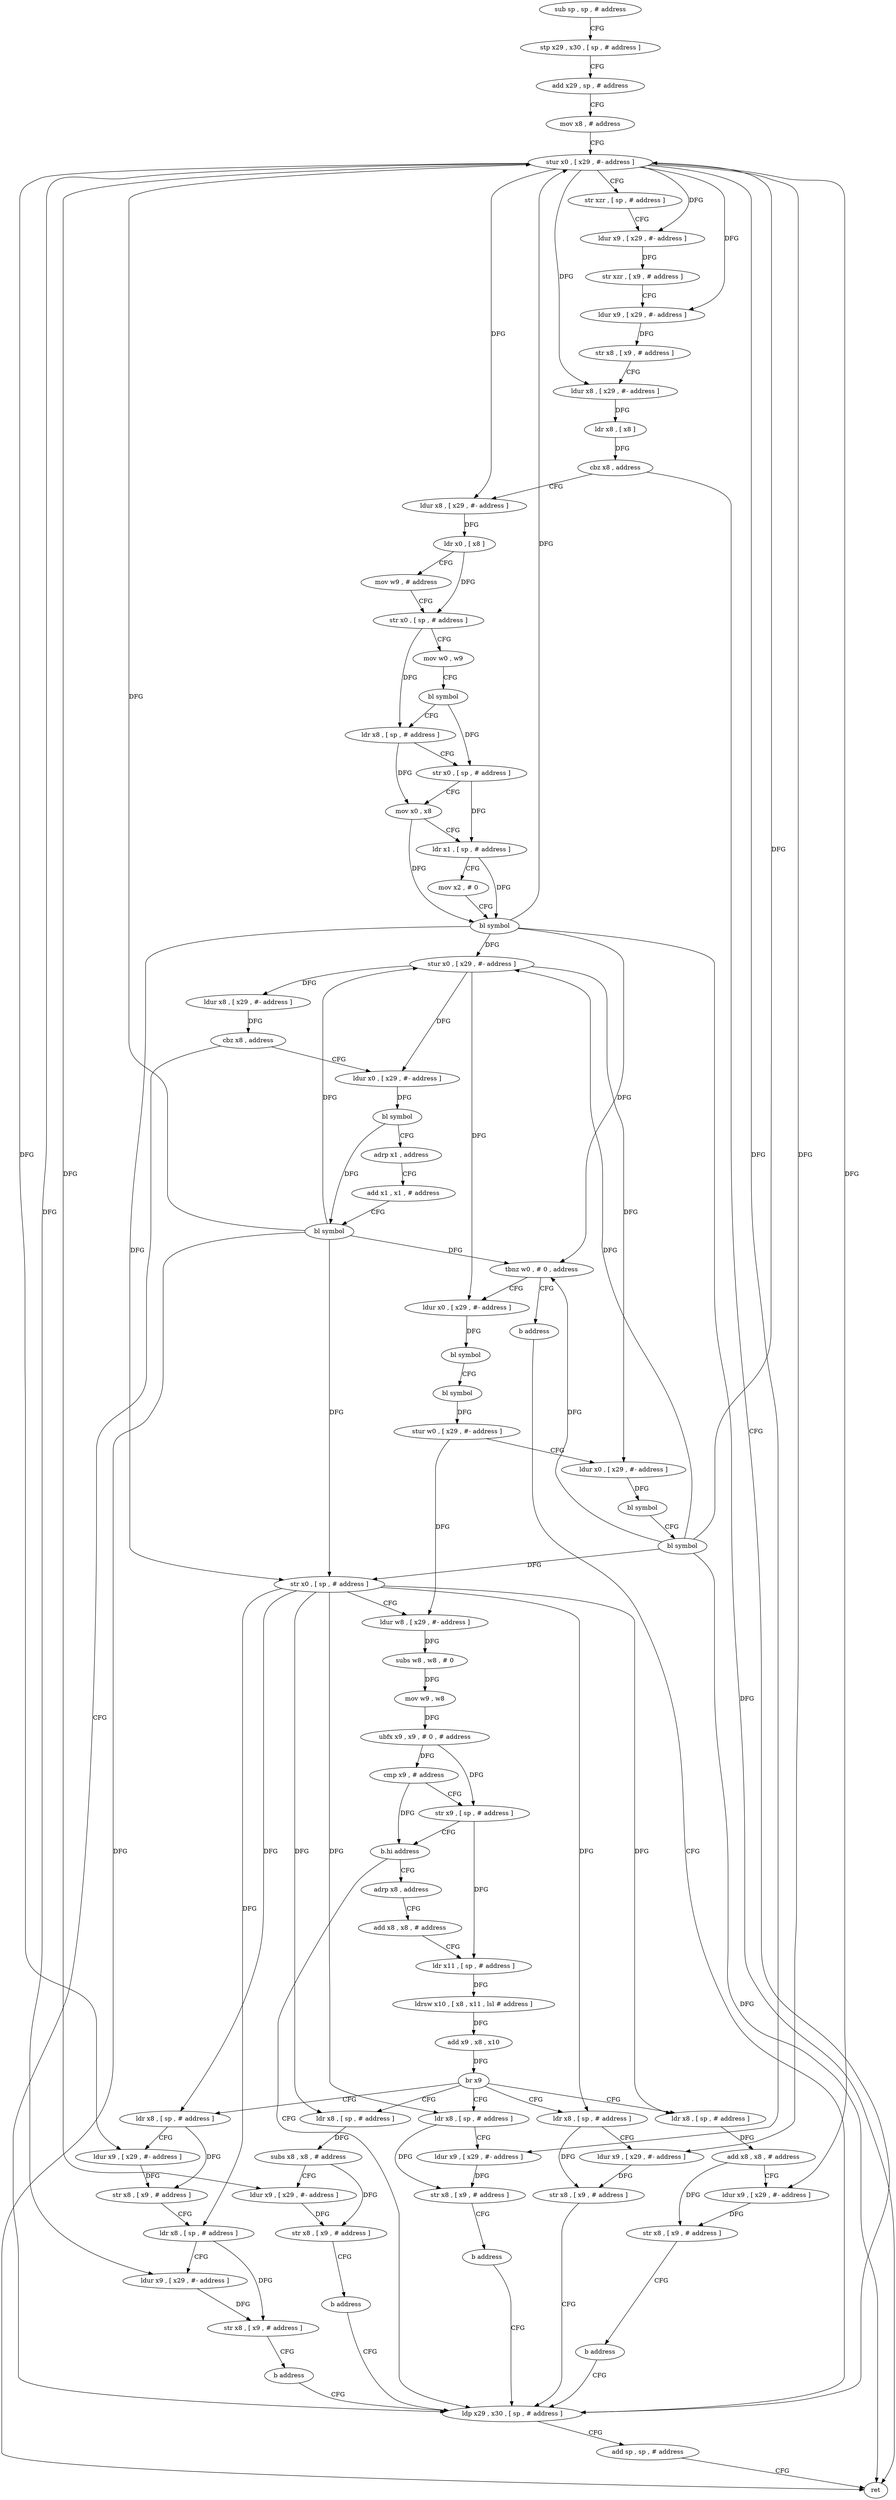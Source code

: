 digraph "func" {
"90384" [label = "sub sp , sp , # address" ]
"90388" [label = "stp x29 , x30 , [ sp , # address ]" ]
"90392" [label = "add x29 , sp , # address" ]
"90396" [label = "mov x8 , # address" ]
"90400" [label = "stur x0 , [ x29 , #- address ]" ]
"90404" [label = "str xzr , [ sp , # address ]" ]
"90408" [label = "ldur x9 , [ x29 , #- address ]" ]
"90412" [label = "str xzr , [ x9 , # address ]" ]
"90416" [label = "ldur x9 , [ x29 , #- address ]" ]
"90420" [label = "str x8 , [ x9 , # address ]" ]
"90424" [label = "ldur x8 , [ x29 , #- address ]" ]
"90428" [label = "ldr x8 , [ x8 ]" ]
"90432" [label = "cbz x8 , address" ]
"90704" [label = "ldp x29 , x30 , [ sp , # address ]" ]
"90436" [label = "ldur x8 , [ x29 , #- address ]" ]
"90708" [label = "add sp , sp , # address" ]
"90712" [label = "ret" ]
"90440" [label = "ldr x0 , [ x8 ]" ]
"90444" [label = "mov w9 , # address" ]
"90448" [label = "str x0 , [ sp , # address ]" ]
"90452" [label = "mov w0 , w9" ]
"90456" [label = "bl symbol" ]
"90460" [label = "ldr x8 , [ sp , # address ]" ]
"90464" [label = "str x0 , [ sp , # address ]" ]
"90468" [label = "mov x0 , x8" ]
"90472" [label = "ldr x1 , [ sp , # address ]" ]
"90476" [label = "mov x2 , # 0" ]
"90480" [label = "bl symbol" ]
"90484" [label = "stur x0 , [ x29 , #- address ]" ]
"90488" [label = "ldur x8 , [ x29 , #- address ]" ]
"90492" [label = "cbz x8 , address" ]
"90496" [label = "ldur x0 , [ x29 , #- address ]" ]
"90500" [label = "bl symbol" ]
"90504" [label = "adrp x1 , address" ]
"90508" [label = "add x1 , x1 , # address" ]
"90512" [label = "bl symbol" ]
"90516" [label = "tbnz w0 , # 0 , address" ]
"90524" [label = "ldur x0 , [ x29 , #- address ]" ]
"90520" [label = "b address" ]
"90528" [label = "bl symbol" ]
"90532" [label = "bl symbol" ]
"90536" [label = "stur w0 , [ x29 , #- address ]" ]
"90540" [label = "ldur x0 , [ x29 , #- address ]" ]
"90544" [label = "bl symbol" ]
"90548" [label = "bl symbol" ]
"90552" [label = "str x0 , [ sp , # address ]" ]
"90556" [label = "ldur w8 , [ x29 , #- address ]" ]
"90560" [label = "subs w8 , w8 , # 0" ]
"90564" [label = "mov w9 , w8" ]
"90568" [label = "ubfx x9 , x9 , # 0 , # address" ]
"90572" [label = "cmp x9 , # address" ]
"90576" [label = "str x9 , [ sp , # address ]" ]
"90580" [label = "b.hi address" ]
"90584" [label = "adrp x8 , address" ]
"90588" [label = "add x8 , x8 , # address" ]
"90592" [label = "ldr x11 , [ sp , # address ]" ]
"90596" [label = "ldrsw x10 , [ x8 , x11 , lsl # address ]" ]
"90600" [label = "add x9 , x8 , x10" ]
"90604" [label = "br x9" ]
"90608" [label = "ldr x8 , [ sp , # address ]" ]
"90636" [label = "ldr x8 , [ sp , # address ]" ]
"90656" [label = "ldr x8 , [ sp , # address ]" ]
"90672" [label = "ldr x8 , [ sp , # address ]" ]
"90692" [label = "ldr x8 , [ sp , # address ]" ]
"90612" [label = "ldur x9 , [ x29 , #- address ]" ]
"90616" [label = "str x8 , [ x9 , # address ]" ]
"90620" [label = "ldr x8 , [ sp , # address ]" ]
"90624" [label = "ldur x9 , [ x29 , #- address ]" ]
"90628" [label = "str x8 , [ x9 , # address ]" ]
"90632" [label = "b address" ]
"90640" [label = "subs x8 , x8 , # address" ]
"90644" [label = "ldur x9 , [ x29 , #- address ]" ]
"90648" [label = "str x8 , [ x9 , # address ]" ]
"90652" [label = "b address" ]
"90660" [label = "ldur x9 , [ x29 , #- address ]" ]
"90664" [label = "str x8 , [ x9 , # address ]" ]
"90668" [label = "b address" ]
"90676" [label = "add x8 , x8 , # address" ]
"90680" [label = "ldur x9 , [ x29 , #- address ]" ]
"90684" [label = "str x8 , [ x9 , # address ]" ]
"90688" [label = "b address" ]
"90696" [label = "ldur x9 , [ x29 , #- address ]" ]
"90700" [label = "str x8 , [ x9 , # address ]" ]
"90384" -> "90388" [ label = "CFG" ]
"90388" -> "90392" [ label = "CFG" ]
"90392" -> "90396" [ label = "CFG" ]
"90396" -> "90400" [ label = "CFG" ]
"90400" -> "90404" [ label = "CFG" ]
"90400" -> "90408" [ label = "DFG" ]
"90400" -> "90416" [ label = "DFG" ]
"90400" -> "90424" [ label = "DFG" ]
"90400" -> "90436" [ label = "DFG" ]
"90400" -> "90612" [ label = "DFG" ]
"90400" -> "90624" [ label = "DFG" ]
"90400" -> "90644" [ label = "DFG" ]
"90400" -> "90660" [ label = "DFG" ]
"90400" -> "90680" [ label = "DFG" ]
"90400" -> "90696" [ label = "DFG" ]
"90404" -> "90408" [ label = "CFG" ]
"90408" -> "90412" [ label = "DFG" ]
"90412" -> "90416" [ label = "CFG" ]
"90416" -> "90420" [ label = "DFG" ]
"90420" -> "90424" [ label = "CFG" ]
"90424" -> "90428" [ label = "DFG" ]
"90428" -> "90432" [ label = "DFG" ]
"90432" -> "90704" [ label = "CFG" ]
"90432" -> "90436" [ label = "CFG" ]
"90704" -> "90708" [ label = "CFG" ]
"90436" -> "90440" [ label = "DFG" ]
"90708" -> "90712" [ label = "CFG" ]
"90440" -> "90444" [ label = "CFG" ]
"90440" -> "90448" [ label = "DFG" ]
"90444" -> "90448" [ label = "CFG" ]
"90448" -> "90452" [ label = "CFG" ]
"90448" -> "90460" [ label = "DFG" ]
"90452" -> "90456" [ label = "CFG" ]
"90456" -> "90460" [ label = "CFG" ]
"90456" -> "90464" [ label = "DFG" ]
"90460" -> "90464" [ label = "CFG" ]
"90460" -> "90468" [ label = "DFG" ]
"90464" -> "90468" [ label = "CFG" ]
"90464" -> "90472" [ label = "DFG" ]
"90468" -> "90472" [ label = "CFG" ]
"90468" -> "90480" [ label = "DFG" ]
"90472" -> "90476" [ label = "CFG" ]
"90472" -> "90480" [ label = "DFG" ]
"90476" -> "90480" [ label = "CFG" ]
"90480" -> "90484" [ label = "DFG" ]
"90480" -> "90400" [ label = "DFG" ]
"90480" -> "90712" [ label = "DFG" ]
"90480" -> "90516" [ label = "DFG" ]
"90480" -> "90552" [ label = "DFG" ]
"90484" -> "90488" [ label = "DFG" ]
"90484" -> "90496" [ label = "DFG" ]
"90484" -> "90524" [ label = "DFG" ]
"90484" -> "90540" [ label = "DFG" ]
"90488" -> "90492" [ label = "DFG" ]
"90492" -> "90704" [ label = "CFG" ]
"90492" -> "90496" [ label = "CFG" ]
"90496" -> "90500" [ label = "DFG" ]
"90500" -> "90504" [ label = "CFG" ]
"90500" -> "90512" [ label = "DFG" ]
"90504" -> "90508" [ label = "CFG" ]
"90508" -> "90512" [ label = "CFG" ]
"90512" -> "90516" [ label = "DFG" ]
"90512" -> "90400" [ label = "DFG" ]
"90512" -> "90484" [ label = "DFG" ]
"90512" -> "90712" [ label = "DFG" ]
"90512" -> "90552" [ label = "DFG" ]
"90516" -> "90524" [ label = "CFG" ]
"90516" -> "90520" [ label = "CFG" ]
"90524" -> "90528" [ label = "DFG" ]
"90520" -> "90704" [ label = "CFG" ]
"90528" -> "90532" [ label = "CFG" ]
"90532" -> "90536" [ label = "DFG" ]
"90536" -> "90540" [ label = "CFG" ]
"90536" -> "90556" [ label = "DFG" ]
"90540" -> "90544" [ label = "DFG" ]
"90544" -> "90548" [ label = "CFG" ]
"90548" -> "90552" [ label = "DFG" ]
"90548" -> "90400" [ label = "DFG" ]
"90548" -> "90484" [ label = "DFG" ]
"90548" -> "90516" [ label = "DFG" ]
"90548" -> "90712" [ label = "DFG" ]
"90552" -> "90556" [ label = "CFG" ]
"90552" -> "90608" [ label = "DFG" ]
"90552" -> "90620" [ label = "DFG" ]
"90552" -> "90636" [ label = "DFG" ]
"90552" -> "90656" [ label = "DFG" ]
"90552" -> "90672" [ label = "DFG" ]
"90552" -> "90692" [ label = "DFG" ]
"90556" -> "90560" [ label = "DFG" ]
"90560" -> "90564" [ label = "DFG" ]
"90564" -> "90568" [ label = "DFG" ]
"90568" -> "90572" [ label = "DFG" ]
"90568" -> "90576" [ label = "DFG" ]
"90572" -> "90576" [ label = "CFG" ]
"90572" -> "90580" [ label = "DFG" ]
"90576" -> "90580" [ label = "CFG" ]
"90576" -> "90592" [ label = "DFG" ]
"90580" -> "90704" [ label = "CFG" ]
"90580" -> "90584" [ label = "CFG" ]
"90584" -> "90588" [ label = "CFG" ]
"90588" -> "90592" [ label = "CFG" ]
"90592" -> "90596" [ label = "DFG" ]
"90596" -> "90600" [ label = "DFG" ]
"90600" -> "90604" [ label = "DFG" ]
"90604" -> "90608" [ label = "CFG" ]
"90604" -> "90636" [ label = "CFG" ]
"90604" -> "90656" [ label = "CFG" ]
"90604" -> "90672" [ label = "CFG" ]
"90604" -> "90692" [ label = "CFG" ]
"90608" -> "90612" [ label = "CFG" ]
"90608" -> "90616" [ label = "DFG" ]
"90636" -> "90640" [ label = "DFG" ]
"90656" -> "90660" [ label = "CFG" ]
"90656" -> "90664" [ label = "DFG" ]
"90672" -> "90676" [ label = "DFG" ]
"90692" -> "90696" [ label = "CFG" ]
"90692" -> "90700" [ label = "DFG" ]
"90612" -> "90616" [ label = "DFG" ]
"90616" -> "90620" [ label = "CFG" ]
"90620" -> "90624" [ label = "CFG" ]
"90620" -> "90628" [ label = "DFG" ]
"90624" -> "90628" [ label = "DFG" ]
"90628" -> "90632" [ label = "CFG" ]
"90632" -> "90704" [ label = "CFG" ]
"90640" -> "90644" [ label = "CFG" ]
"90640" -> "90648" [ label = "DFG" ]
"90644" -> "90648" [ label = "DFG" ]
"90648" -> "90652" [ label = "CFG" ]
"90652" -> "90704" [ label = "CFG" ]
"90660" -> "90664" [ label = "DFG" ]
"90664" -> "90668" [ label = "CFG" ]
"90668" -> "90704" [ label = "CFG" ]
"90676" -> "90680" [ label = "CFG" ]
"90676" -> "90684" [ label = "DFG" ]
"90680" -> "90684" [ label = "DFG" ]
"90684" -> "90688" [ label = "CFG" ]
"90688" -> "90704" [ label = "CFG" ]
"90696" -> "90700" [ label = "DFG" ]
"90700" -> "90704" [ label = "CFG" ]
}
